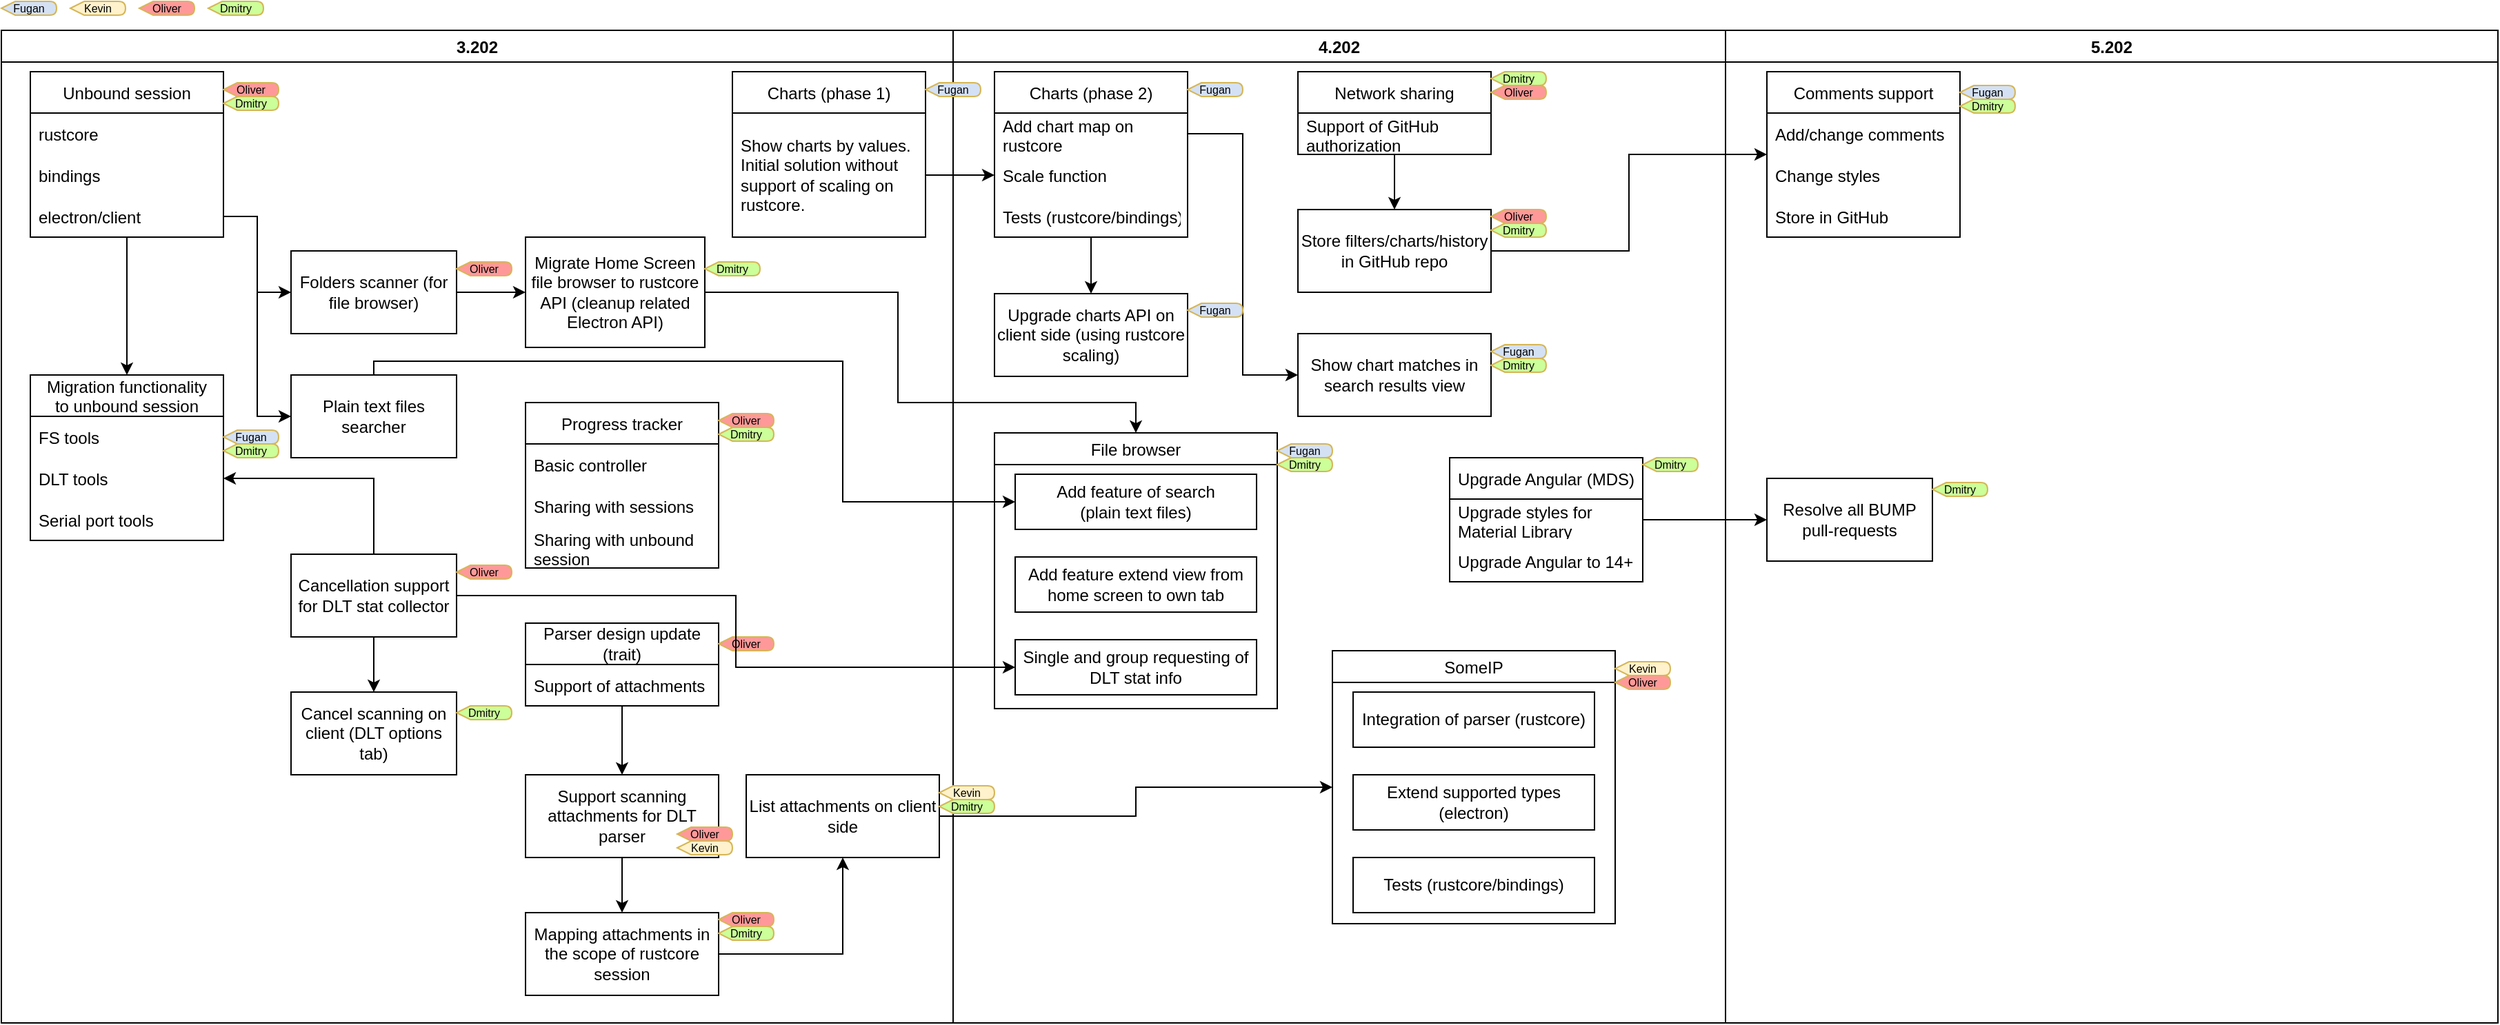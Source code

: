 <mxfile version="16.5.6" type="github">
  <diagram name="Page-1" id="74e2e168-ea6b-b213-b513-2b3c1d86103e">
    <mxGraphModel dx="1185" dy="638" grid="1" gridSize="10" guides="1" tooltips="1" connect="1" arrows="1" fold="1" page="1" pageScale="1" pageWidth="1100" pageHeight="850" background="none" math="0" shadow="0">
      <root>
        <mxCell id="0" />
        <mxCell id="1" parent="0" />
        <mxCell id="HTtbc1bWQAet3By7Gsei-16" value="3.202" style="swimlane;fontSize=12;" vertex="1" parent="1">
          <mxGeometry x="20" y="32" width="690" height="720" as="geometry" />
        </mxCell>
        <mxCell id="HTtbc1bWQAet3By7Gsei-2" value="Unbound session" style="swimlane;fontStyle=0;childLayout=stackLayout;horizontal=1;startSize=30;horizontalStack=0;resizeParent=1;resizeParentMax=0;resizeLast=0;collapsible=1;marginBottom=0;" vertex="1" parent="HTtbc1bWQAet3By7Gsei-16">
          <mxGeometry x="21" y="30" width="140" height="120" as="geometry">
            <mxRectangle x="40" y="40" width="130" height="30" as="alternateBounds" />
          </mxGeometry>
        </mxCell>
        <mxCell id="HTtbc1bWQAet3By7Gsei-3" value="rustcore" style="text;strokeColor=none;fillColor=none;align=left;verticalAlign=middle;spacingLeft=4;spacingRight=4;overflow=hidden;points=[[0,0.5],[1,0.5]];portConstraint=eastwest;rotatable=0;" vertex="1" parent="HTtbc1bWQAet3By7Gsei-2">
          <mxGeometry y="30" width="140" height="30" as="geometry" />
        </mxCell>
        <mxCell id="HTtbc1bWQAet3By7Gsei-4" value="bindings" style="text;strokeColor=none;fillColor=none;align=left;verticalAlign=middle;spacingLeft=4;spacingRight=4;overflow=hidden;points=[[0,0.5],[1,0.5]];portConstraint=eastwest;rotatable=0;" vertex="1" parent="HTtbc1bWQAet3By7Gsei-2">
          <mxGeometry y="60" width="140" height="30" as="geometry" />
        </mxCell>
        <mxCell id="HTtbc1bWQAet3By7Gsei-5" value="electron/client" style="text;strokeColor=none;fillColor=none;align=left;verticalAlign=middle;spacingLeft=4;spacingRight=4;overflow=hidden;points=[[0,0.5],[1,0.5]];portConstraint=eastwest;rotatable=0;" vertex="1" parent="HTtbc1bWQAet3By7Gsei-2">
          <mxGeometry y="90" width="140" height="30" as="geometry" />
        </mxCell>
        <mxCell id="HTtbc1bWQAet3By7Gsei-6" value="Migration functionality&#xa;to unbound session" style="swimlane;fontStyle=0;childLayout=stackLayout;horizontal=1;startSize=30;horizontalStack=0;resizeParent=1;resizeParentMax=0;resizeLast=0;collapsible=1;marginBottom=0;" vertex="1" parent="HTtbc1bWQAet3By7Gsei-16">
          <mxGeometry x="21" y="250" width="140" height="120" as="geometry" />
        </mxCell>
        <mxCell id="HTtbc1bWQAet3By7Gsei-7" value="FS tools" style="text;strokeColor=none;fillColor=none;align=left;verticalAlign=middle;spacingLeft=4;spacingRight=4;overflow=hidden;points=[[0,0.5],[1,0.5]];portConstraint=eastwest;rotatable=0;" vertex="1" parent="HTtbc1bWQAet3By7Gsei-6">
          <mxGeometry y="30" width="140" height="30" as="geometry" />
        </mxCell>
        <mxCell id="HTtbc1bWQAet3By7Gsei-8" value="DLT tools" style="text;strokeColor=none;fillColor=none;align=left;verticalAlign=middle;spacingLeft=4;spacingRight=4;overflow=hidden;points=[[0,0.5],[1,0.5]];portConstraint=eastwest;rotatable=0;" vertex="1" parent="HTtbc1bWQAet3By7Gsei-6">
          <mxGeometry y="60" width="140" height="30" as="geometry" />
        </mxCell>
        <mxCell id="HTtbc1bWQAet3By7Gsei-9" value="Serial port tools" style="text;strokeColor=none;fillColor=none;align=left;verticalAlign=middle;spacingLeft=4;spacingRight=4;overflow=hidden;points=[[0,0.5],[1,0.5]];portConstraint=eastwest;rotatable=0;" vertex="1" parent="HTtbc1bWQAet3By7Gsei-6">
          <mxGeometry y="90" width="140" height="30" as="geometry" />
        </mxCell>
        <mxCell id="HTtbc1bWQAet3By7Gsei-1" style="edgeStyle=orthogonalEdgeStyle;rounded=0;orthogonalLoop=1;jettySize=auto;html=1;entryX=0.5;entryY=0;entryDx=0;entryDy=0;" edge="1" parent="HTtbc1bWQAet3By7Gsei-16" source="HTtbc1bWQAet3By7Gsei-2" target="HTtbc1bWQAet3By7Gsei-6">
          <mxGeometry relative="1" as="geometry" />
        </mxCell>
        <mxCell id="HTtbc1bWQAet3By7Gsei-34" style="edgeStyle=orthogonalEdgeStyle;rounded=0;orthogonalLoop=1;jettySize=auto;html=1;entryX=0;entryY=0.5;entryDx=0;entryDy=0;fontSize=12;" edge="1" parent="HTtbc1bWQAet3By7Gsei-16" source="HTtbc1bWQAet3By7Gsei-12" target="HTtbc1bWQAet3By7Gsei-33">
          <mxGeometry relative="1" as="geometry" />
        </mxCell>
        <mxCell id="HTtbc1bWQAet3By7Gsei-12" value="Folders scanner (for file browser)" style="rounded=0;whiteSpace=wrap;html=1;" vertex="1" parent="HTtbc1bWQAet3By7Gsei-16">
          <mxGeometry x="210" y="160" width="120" height="60" as="geometry" />
        </mxCell>
        <mxCell id="HTtbc1bWQAet3By7Gsei-14" style="edgeStyle=orthogonalEdgeStyle;rounded=0;orthogonalLoop=1;jettySize=auto;html=1;entryX=0;entryY=0.5;entryDx=0;entryDy=0;" edge="1" parent="HTtbc1bWQAet3By7Gsei-16" source="HTtbc1bWQAet3By7Gsei-5" target="HTtbc1bWQAet3By7Gsei-12">
          <mxGeometry relative="1" as="geometry" />
        </mxCell>
        <mxCell id="HTtbc1bWQAet3By7Gsei-13" value="Plain text files searcher" style="rounded=0;whiteSpace=wrap;html=1;" vertex="1" parent="HTtbc1bWQAet3By7Gsei-16">
          <mxGeometry x="210" y="250" width="120" height="60" as="geometry" />
        </mxCell>
        <mxCell id="HTtbc1bWQAet3By7Gsei-15" style="edgeStyle=orthogonalEdgeStyle;rounded=0;orthogonalLoop=1;jettySize=auto;html=1;entryX=0;entryY=0.5;entryDx=0;entryDy=0;" edge="1" parent="HTtbc1bWQAet3By7Gsei-16" source="HTtbc1bWQAet3By7Gsei-5" target="HTtbc1bWQAet3By7Gsei-13">
          <mxGeometry relative="1" as="geometry" />
        </mxCell>
        <mxCell id="HTtbc1bWQAet3By7Gsei-36" style="edgeStyle=orthogonalEdgeStyle;rounded=0;orthogonalLoop=1;jettySize=auto;html=1;entryX=0.5;entryY=0;entryDx=0;entryDy=0;fontSize=12;" edge="1" parent="HTtbc1bWQAet3By7Gsei-16" source="HTtbc1bWQAet3By7Gsei-11" target="HTtbc1bWQAet3By7Gsei-35">
          <mxGeometry relative="1" as="geometry" />
        </mxCell>
        <mxCell id="HTtbc1bWQAet3By7Gsei-11" value="Cancellation support for DLT stat collector" style="rounded=0;whiteSpace=wrap;html=1;" vertex="1" parent="HTtbc1bWQAet3By7Gsei-16">
          <mxGeometry x="210" y="380" width="120" height="60" as="geometry" />
        </mxCell>
        <mxCell id="HTtbc1bWQAet3By7Gsei-10" style="edgeStyle=orthogonalEdgeStyle;rounded=0;orthogonalLoop=1;jettySize=auto;html=1;" edge="1" parent="HTtbc1bWQAet3By7Gsei-16" source="HTtbc1bWQAet3By7Gsei-11" target="HTtbc1bWQAet3By7Gsei-8">
          <mxGeometry relative="1" as="geometry" />
        </mxCell>
        <mxCell id="HTtbc1bWQAet3By7Gsei-33" value="Migrate Home Screen file browser to rustcore API (cleanup related Electron API)" style="rounded=0;whiteSpace=wrap;html=1;" vertex="1" parent="HTtbc1bWQAet3By7Gsei-16">
          <mxGeometry x="380" y="150" width="130" height="80" as="geometry" />
        </mxCell>
        <mxCell id="HTtbc1bWQAet3By7Gsei-35" value="Cancel scanning on client (DLT options tab)" style="rounded=0;whiteSpace=wrap;html=1;" vertex="1" parent="HTtbc1bWQAet3By7Gsei-16">
          <mxGeometry x="210" y="480" width="120" height="60" as="geometry" />
        </mxCell>
        <mxCell id="HTtbc1bWQAet3By7Gsei-37" value="Charts (phase 1)" style="swimlane;fontStyle=0;childLayout=stackLayout;horizontal=1;startSize=30;horizontalStack=0;resizeParent=1;resizeParentMax=0;resizeLast=0;collapsible=1;marginBottom=0;fontSize=12;" vertex="1" parent="HTtbc1bWQAet3By7Gsei-16">
          <mxGeometry x="530" y="30" width="140" height="120" as="geometry" />
        </mxCell>
        <mxCell id="HTtbc1bWQAet3By7Gsei-38" value="Show charts by values. Initial solution without support of scaling on rustcore.  " style="text;strokeColor=none;fillColor=none;align=left;verticalAlign=middle;spacingLeft=4;spacingRight=4;overflow=hidden;points=[[0,0.5],[1,0.5]];portConstraint=eastwest;rotatable=0;fontSize=12;whiteSpace=wrap;" vertex="1" parent="HTtbc1bWQAet3By7Gsei-37">
          <mxGeometry y="30" width="140" height="90" as="geometry" />
        </mxCell>
        <mxCell id="HTtbc1bWQAet3By7Gsei-51" value="Progress tracker" style="swimlane;fontStyle=0;childLayout=stackLayout;horizontal=1;startSize=30;horizontalStack=0;resizeParent=1;resizeParentMax=0;resizeLast=0;collapsible=1;marginBottom=0;" vertex="1" parent="HTtbc1bWQAet3By7Gsei-16">
          <mxGeometry x="380" y="270" width="140" height="120" as="geometry">
            <mxRectangle x="40" y="40" width="130" height="30" as="alternateBounds" />
          </mxGeometry>
        </mxCell>
        <mxCell id="HTtbc1bWQAet3By7Gsei-52" value="Basic controller" style="text;strokeColor=none;fillColor=none;align=left;verticalAlign=middle;spacingLeft=4;spacingRight=4;overflow=hidden;points=[[0,0.5],[1,0.5]];portConstraint=eastwest;rotatable=0;" vertex="1" parent="HTtbc1bWQAet3By7Gsei-51">
          <mxGeometry y="30" width="140" height="30" as="geometry" />
        </mxCell>
        <mxCell id="HTtbc1bWQAet3By7Gsei-53" value="Sharing with sessions" style="text;strokeColor=none;fillColor=none;align=left;verticalAlign=middle;spacingLeft=4;spacingRight=4;overflow=hidden;points=[[0,0.5],[1,0.5]];portConstraint=eastwest;rotatable=0;" vertex="1" parent="HTtbc1bWQAet3By7Gsei-51">
          <mxGeometry y="60" width="140" height="30" as="geometry" />
        </mxCell>
        <mxCell id="HTtbc1bWQAet3By7Gsei-54" value="Sharing with unbound session" style="text;strokeColor=none;fillColor=none;align=left;verticalAlign=middle;spacingLeft=4;spacingRight=4;overflow=hidden;points=[[0,0.5],[1,0.5]];portConstraint=eastwest;rotatable=0;whiteSpace=wrap;" vertex="1" parent="HTtbc1bWQAet3By7Gsei-51">
          <mxGeometry y="90" width="140" height="30" as="geometry" />
        </mxCell>
        <mxCell id="HTtbc1bWQAet3By7Gsei-60" style="edgeStyle=orthogonalEdgeStyle;rounded=0;orthogonalLoop=1;jettySize=auto;html=1;entryX=0.5;entryY=0;entryDx=0;entryDy=0;fontSize=12;" edge="1" parent="HTtbc1bWQAet3By7Gsei-16" source="HTtbc1bWQAet3By7Gsei-55" target="HTtbc1bWQAet3By7Gsei-59">
          <mxGeometry relative="1" as="geometry" />
        </mxCell>
        <mxCell id="HTtbc1bWQAet3By7Gsei-55" value="Parser design update (trait)" style="swimlane;fontStyle=0;childLayout=stackLayout;horizontal=1;startSize=30;horizontalStack=0;resizeParent=1;resizeParentMax=0;resizeLast=0;collapsible=1;marginBottom=0;whiteSpace=wrap;" vertex="1" parent="HTtbc1bWQAet3By7Gsei-16">
          <mxGeometry x="380" y="430" width="140" height="60" as="geometry">
            <mxRectangle x="40" y="40" width="130" height="30" as="alternateBounds" />
          </mxGeometry>
        </mxCell>
        <mxCell id="HTtbc1bWQAet3By7Gsei-56" value="Support of attachments" style="text;strokeColor=none;fillColor=none;align=left;verticalAlign=middle;spacingLeft=4;spacingRight=4;overflow=hidden;points=[[0,0.5],[1,0.5]];portConstraint=eastwest;rotatable=0;" vertex="1" parent="HTtbc1bWQAet3By7Gsei-55">
          <mxGeometry y="30" width="140" height="30" as="geometry" />
        </mxCell>
        <mxCell id="HTtbc1bWQAet3By7Gsei-62" style="edgeStyle=orthogonalEdgeStyle;rounded=0;orthogonalLoop=1;jettySize=auto;html=1;entryX=0.5;entryY=0;entryDx=0;entryDy=0;fontSize=12;" edge="1" parent="HTtbc1bWQAet3By7Gsei-16" source="HTtbc1bWQAet3By7Gsei-59" target="HTtbc1bWQAet3By7Gsei-61">
          <mxGeometry relative="1" as="geometry" />
        </mxCell>
        <mxCell id="HTtbc1bWQAet3By7Gsei-59" value="Support scanning attachments for DLT parser" style="rounded=0;whiteSpace=wrap;html=1;fontSize=12;" vertex="1" parent="HTtbc1bWQAet3By7Gsei-16">
          <mxGeometry x="380" y="540" width="140" height="60" as="geometry" />
        </mxCell>
        <mxCell id="HTtbc1bWQAet3By7Gsei-64" style="edgeStyle=orthogonalEdgeStyle;rounded=0;orthogonalLoop=1;jettySize=auto;html=1;entryX=0.5;entryY=1;entryDx=0;entryDy=0;fontSize=12;" edge="1" parent="HTtbc1bWQAet3By7Gsei-16" source="HTtbc1bWQAet3By7Gsei-61" target="HTtbc1bWQAet3By7Gsei-63">
          <mxGeometry relative="1" as="geometry" />
        </mxCell>
        <mxCell id="HTtbc1bWQAet3By7Gsei-61" value="Mapping attachments in the scope of rustcore session" style="rounded=0;whiteSpace=wrap;html=1;fontSize=12;" vertex="1" parent="HTtbc1bWQAet3By7Gsei-16">
          <mxGeometry x="380" y="640" width="140" height="60" as="geometry" />
        </mxCell>
        <mxCell id="HTtbc1bWQAet3By7Gsei-63" value="List attachments on client side" style="rounded=0;whiteSpace=wrap;html=1;fontSize=12;" vertex="1" parent="HTtbc1bWQAet3By7Gsei-16">
          <mxGeometry x="540" y="540" width="140" height="60" as="geometry" />
        </mxCell>
        <mxCell id="HTtbc1bWQAet3By7Gsei-131" value="Oliver" style="shape=display;whiteSpace=wrap;html=1;rounded=0;shadow=0;glass=0;sketch=0;fontSize=8;fillColor=#FF9999;strokeColor=#d6b656;" vertex="1" parent="HTtbc1bWQAet3By7Gsei-16">
          <mxGeometry x="161" y="38" width="40" height="10" as="geometry" />
        </mxCell>
        <mxCell id="HTtbc1bWQAet3By7Gsei-132" value="Dmitry" style="shape=display;whiteSpace=wrap;html=1;rounded=0;shadow=0;glass=0;sketch=0;fontSize=8;fillColor=#CCFF99;strokeColor=#d6b656;" vertex="1" parent="HTtbc1bWQAet3By7Gsei-16">
          <mxGeometry x="161" y="48" width="40" height="10" as="geometry" />
        </mxCell>
        <mxCell id="HTtbc1bWQAet3By7Gsei-133" value="Oliver" style="shape=display;whiteSpace=wrap;html=1;rounded=0;shadow=0;glass=0;sketch=0;fontSize=8;fillColor=#FF9999;strokeColor=#d6b656;" vertex="1" parent="HTtbc1bWQAet3By7Gsei-16">
          <mxGeometry x="330" y="168" width="40" height="10" as="geometry" />
        </mxCell>
        <mxCell id="HTtbc1bWQAet3By7Gsei-134" value="Oliver" style="shape=display;whiteSpace=wrap;html=1;rounded=0;shadow=0;glass=0;sketch=0;fontSize=8;fillColor=#FF9999;strokeColor=#d6b656;" vertex="1" parent="HTtbc1bWQAet3By7Gsei-16">
          <mxGeometry x="330" y="388" width="40" height="10" as="geometry" />
        </mxCell>
        <mxCell id="HTtbc1bWQAet3By7Gsei-135" value="Oliver" style="shape=display;whiteSpace=wrap;html=1;rounded=0;shadow=0;glass=0;sketch=0;fontSize=8;fillColor=#FF9999;strokeColor=#d6b656;" vertex="1" parent="HTtbc1bWQAet3By7Gsei-16">
          <mxGeometry x="520" y="278" width="40" height="10" as="geometry" />
        </mxCell>
        <mxCell id="HTtbc1bWQAet3By7Gsei-136" value="Dmitry" style="shape=display;whiteSpace=wrap;html=1;rounded=0;shadow=0;glass=0;sketch=0;fontSize=8;fillColor=#CCFF99;strokeColor=#d6b656;" vertex="1" parent="HTtbc1bWQAet3By7Gsei-16">
          <mxGeometry x="520" y="288" width="40" height="10" as="geometry" />
        </mxCell>
        <mxCell id="HTtbc1bWQAet3By7Gsei-137" value="Dmitry" style="shape=display;whiteSpace=wrap;html=1;rounded=0;shadow=0;glass=0;sketch=0;fontSize=8;fillColor=#CCFF99;strokeColor=#d6b656;" vertex="1" parent="HTtbc1bWQAet3By7Gsei-16">
          <mxGeometry x="510" y="168" width="40" height="10" as="geometry" />
        </mxCell>
        <mxCell id="HTtbc1bWQAet3By7Gsei-138" value="Dmitry" style="shape=display;whiteSpace=wrap;html=1;rounded=0;shadow=0;glass=0;sketch=0;fontSize=8;fillColor=#CCFF99;strokeColor=#d6b656;" vertex="1" parent="HTtbc1bWQAet3By7Gsei-16">
          <mxGeometry x="161" y="300" width="40" height="10" as="geometry" />
        </mxCell>
        <mxCell id="HTtbc1bWQAet3By7Gsei-139" value="Fugan" style="shape=display;whiteSpace=wrap;html=1;rounded=0;shadow=0;glass=0;sketch=0;fontSize=8;fillColor=#D4E1F5;strokeColor=#d6b656;" vertex="1" parent="HTtbc1bWQAet3By7Gsei-16">
          <mxGeometry x="161" y="290" width="40" height="10" as="geometry" />
        </mxCell>
        <mxCell id="HTtbc1bWQAet3By7Gsei-143" value="Oliver" style="shape=display;whiteSpace=wrap;html=1;rounded=0;shadow=0;glass=0;sketch=0;fontSize=8;fillColor=#FF9999;strokeColor=#d6b656;" vertex="1" parent="HTtbc1bWQAet3By7Gsei-16">
          <mxGeometry x="520" y="440" width="40" height="10" as="geometry" />
        </mxCell>
        <mxCell id="HTtbc1bWQAet3By7Gsei-144" value="Oliver" style="shape=display;whiteSpace=wrap;html=1;rounded=0;shadow=0;glass=0;sketch=0;fontSize=8;fillColor=#FF9999;strokeColor=#d6b656;" vertex="1" parent="HTtbc1bWQAet3By7Gsei-16">
          <mxGeometry x="490" y="578" width="40" height="10" as="geometry" />
        </mxCell>
        <mxCell id="HTtbc1bWQAet3By7Gsei-145" value="Dmitry" style="shape=display;whiteSpace=wrap;html=1;rounded=0;shadow=0;glass=0;sketch=0;fontSize=8;fillColor=#CCFF99;strokeColor=#d6b656;" vertex="1" parent="HTtbc1bWQAet3By7Gsei-16">
          <mxGeometry x="330" y="490" width="40" height="10" as="geometry" />
        </mxCell>
        <mxCell id="HTtbc1bWQAet3By7Gsei-146" value="Kevin" style="shape=display;whiteSpace=wrap;html=1;rounded=0;shadow=0;glass=0;sketch=0;fontSize=8;fillColor=#fff2cc;strokeColor=#d6b656;" vertex="1" parent="HTtbc1bWQAet3By7Gsei-16">
          <mxGeometry x="490" y="588" width="40" height="10" as="geometry" />
        </mxCell>
        <mxCell id="HTtbc1bWQAet3By7Gsei-149" value="Oliver" style="shape=display;whiteSpace=wrap;html=1;rounded=0;shadow=0;glass=0;sketch=0;fontSize=8;fillColor=#FF9999;strokeColor=#d6b656;" vertex="1" parent="HTtbc1bWQAet3By7Gsei-16">
          <mxGeometry x="520" y="640" width="40" height="10" as="geometry" />
        </mxCell>
        <mxCell id="HTtbc1bWQAet3By7Gsei-150" value="Dmitry" style="shape=display;whiteSpace=wrap;html=1;rounded=0;shadow=0;glass=0;sketch=0;fontSize=8;fillColor=#CCFF99;strokeColor=#d6b656;" vertex="1" parent="HTtbc1bWQAet3By7Gsei-16">
          <mxGeometry x="520" y="650" width="40" height="10" as="geometry" />
        </mxCell>
        <mxCell id="HTtbc1bWQAet3By7Gsei-17" value="4.202" style="swimlane;fontSize=12;glass=0;shadow=0;rounded=0;sketch=0;" vertex="1" parent="1">
          <mxGeometry x="710" y="32" width="560" height="720" as="geometry" />
        </mxCell>
        <mxCell id="HTtbc1bWQAet3By7Gsei-50" style="edgeStyle=orthogonalEdgeStyle;rounded=0;orthogonalLoop=1;jettySize=auto;html=1;entryX=0.5;entryY=0;entryDx=0;entryDy=0;fontSize=12;" edge="1" parent="HTtbc1bWQAet3By7Gsei-17" source="HTtbc1bWQAet3By7Gsei-44" target="HTtbc1bWQAet3By7Gsei-48">
          <mxGeometry relative="1" as="geometry" />
        </mxCell>
        <mxCell id="HTtbc1bWQAet3By7Gsei-44" value="Charts (phase 2)" style="swimlane;fontStyle=0;childLayout=stackLayout;horizontal=1;startSize=30;horizontalStack=0;resizeParent=1;resizeParentMax=0;resizeLast=0;collapsible=1;marginBottom=0;fontSize=12;" vertex="1" parent="HTtbc1bWQAet3By7Gsei-17">
          <mxGeometry x="30" y="30" width="140" height="120" as="geometry" />
        </mxCell>
        <mxCell id="HTtbc1bWQAet3By7Gsei-45" value="Add chart map on rustcore" style="text;strokeColor=none;fillColor=none;align=left;verticalAlign=middle;spacingLeft=4;spacingRight=4;overflow=hidden;points=[[0,0.5],[1,0.5]];portConstraint=eastwest;rotatable=0;fontSize=12;whiteSpace=wrap;" vertex="1" parent="HTtbc1bWQAet3By7Gsei-44">
          <mxGeometry y="30" width="140" height="30" as="geometry" />
        </mxCell>
        <mxCell id="HTtbc1bWQAet3By7Gsei-46" value="Scale function" style="text;strokeColor=none;fillColor=none;align=left;verticalAlign=middle;spacingLeft=4;spacingRight=4;overflow=hidden;points=[[0,0.5],[1,0.5]];portConstraint=eastwest;rotatable=0;fontSize=12;" vertex="1" parent="HTtbc1bWQAet3By7Gsei-44">
          <mxGeometry y="60" width="140" height="30" as="geometry" />
        </mxCell>
        <mxCell id="HTtbc1bWQAet3By7Gsei-47" value="Tests (rustcore/bindings)" style="text;strokeColor=none;fillColor=none;align=left;verticalAlign=middle;spacingLeft=4;spacingRight=4;overflow=hidden;points=[[0,0.5],[1,0.5]];portConstraint=eastwest;rotatable=0;fontSize=12;" vertex="1" parent="HTtbc1bWQAet3By7Gsei-44">
          <mxGeometry y="90" width="140" height="30" as="geometry" />
        </mxCell>
        <mxCell id="HTtbc1bWQAet3By7Gsei-48" value="Upgrade charts API on client side (using rustcore scaling)" style="rounded=0;whiteSpace=wrap;html=1;" vertex="1" parent="HTtbc1bWQAet3By7Gsei-17">
          <mxGeometry x="30" y="191" width="140" height="60" as="geometry" />
        </mxCell>
        <mxCell id="HTtbc1bWQAet3By7Gsei-70" value="File browser" style="swimlane;fontSize=12;fontStyle=0" vertex="1" parent="HTtbc1bWQAet3By7Gsei-17">
          <mxGeometry x="30" y="292" width="205" height="200" as="geometry">
            <mxRectangle x="75" y="440" width="130" height="23" as="alternateBounds" />
          </mxGeometry>
        </mxCell>
        <mxCell id="HTtbc1bWQAet3By7Gsei-71" value="&lt;span style=&quot;&quot;&gt;Add feature of search&lt;br&gt;(plain text files)&lt;/span&gt;" style="rounded=0;whiteSpace=wrap;html=1;fontSize=12;align=center;" vertex="1" parent="HTtbc1bWQAet3By7Gsei-70">
          <mxGeometry x="15" y="30" width="175" height="40" as="geometry" />
        </mxCell>
        <mxCell id="HTtbc1bWQAet3By7Gsei-72" value="&lt;span style=&quot;text-align: left&quot;&gt;Add feature extend view from home screen to own tab&lt;/span&gt;" style="rounded=0;whiteSpace=wrap;html=1;fontSize=12;" vertex="1" parent="HTtbc1bWQAet3By7Gsei-70">
          <mxGeometry x="15" y="90" width="175" height="40" as="geometry" />
        </mxCell>
        <mxCell id="HTtbc1bWQAet3By7Gsei-73" value="&lt;div style=&quot;&quot;&gt;&lt;span&gt;Single and group requesting of DLT stat info&lt;/span&gt;&lt;/div&gt;" style="rounded=0;whiteSpace=wrap;html=1;fontSize=12;align=center;" vertex="1" parent="HTtbc1bWQAet3By7Gsei-70">
          <mxGeometry x="15" y="150" width="175" height="40" as="geometry" />
        </mxCell>
        <mxCell id="HTtbc1bWQAet3By7Gsei-84" style="edgeStyle=orthogonalEdgeStyle;rounded=0;orthogonalLoop=1;jettySize=auto;html=1;entryX=0.5;entryY=0;entryDx=0;entryDy=0;fontSize=12;" edge="1" parent="HTtbc1bWQAet3By7Gsei-17" source="HTtbc1bWQAet3By7Gsei-79" target="HTtbc1bWQAet3By7Gsei-83">
          <mxGeometry relative="1" as="geometry" />
        </mxCell>
        <mxCell id="HTtbc1bWQAet3By7Gsei-79" value="Network sharing" style="swimlane;fontStyle=0;childLayout=stackLayout;horizontal=1;startSize=30;horizontalStack=0;resizeParent=1;resizeParentMax=0;resizeLast=0;collapsible=1;marginBottom=0;rounded=0;shadow=0;glass=0;sketch=0;fontSize=12;" vertex="1" parent="HTtbc1bWQAet3By7Gsei-17">
          <mxGeometry x="250" y="30" width="140" height="60" as="geometry" />
        </mxCell>
        <mxCell id="HTtbc1bWQAet3By7Gsei-80" value="Support of GitHub authorization " style="text;strokeColor=none;fillColor=none;align=left;verticalAlign=middle;spacingLeft=4;spacingRight=4;overflow=hidden;points=[[0,0.5],[1,0.5]];portConstraint=eastwest;rotatable=0;rounded=0;shadow=0;glass=0;sketch=0;fontSize=12;whiteSpace=wrap;" vertex="1" parent="HTtbc1bWQAet3By7Gsei-79">
          <mxGeometry y="30" width="140" height="30" as="geometry" />
        </mxCell>
        <mxCell id="HTtbc1bWQAet3By7Gsei-83" value="Store filters/charts/history in GitHub repo" style="rounded=0;whiteSpace=wrap;html=1;shadow=0;glass=0;sketch=0;fontSize=12;" vertex="1" parent="HTtbc1bWQAet3By7Gsei-17">
          <mxGeometry x="250" y="130" width="140" height="60" as="geometry" />
        </mxCell>
        <mxCell id="HTtbc1bWQAet3By7Gsei-109" value="Show chart matches in search results view" style="rounded=0;whiteSpace=wrap;html=1;" vertex="1" parent="HTtbc1bWQAet3By7Gsei-17">
          <mxGeometry x="250" y="220" width="140" height="60" as="geometry" />
        </mxCell>
        <mxCell id="HTtbc1bWQAet3By7Gsei-110" style="edgeStyle=orthogonalEdgeStyle;rounded=0;orthogonalLoop=1;jettySize=auto;html=1;entryX=0;entryY=0.5;entryDx=0;entryDy=0;fontSize=12;" edge="1" parent="HTtbc1bWQAet3By7Gsei-17" source="HTtbc1bWQAet3By7Gsei-45" target="HTtbc1bWQAet3By7Gsei-109">
          <mxGeometry relative="1" as="geometry" />
        </mxCell>
        <mxCell id="HTtbc1bWQAet3By7Gsei-111" value="Upgrade Angular (MDS)" style="swimlane;fontStyle=0;childLayout=stackLayout;horizontal=1;startSize=30;horizontalStack=0;resizeParent=1;resizeParentMax=0;resizeLast=0;collapsible=1;marginBottom=0;rounded=0;shadow=0;glass=0;sketch=0;fontSize=12;" vertex="1" parent="HTtbc1bWQAet3By7Gsei-17">
          <mxGeometry x="360" y="310" width="140" height="90" as="geometry" />
        </mxCell>
        <mxCell id="HTtbc1bWQAet3By7Gsei-112" value="Upgrade styles for Material Library" style="text;strokeColor=none;fillColor=none;align=left;verticalAlign=middle;spacingLeft=4;spacingRight=4;overflow=hidden;points=[[0,0.5],[1,0.5]];portConstraint=eastwest;rotatable=0;rounded=0;shadow=0;glass=0;sketch=0;fontSize=12;whiteSpace=wrap;" vertex="1" parent="HTtbc1bWQAet3By7Gsei-111">
          <mxGeometry y="30" width="140" height="30" as="geometry" />
        </mxCell>
        <mxCell id="HTtbc1bWQAet3By7Gsei-113" value="Upgrade Angular to 14+" style="text;strokeColor=none;fillColor=none;align=left;verticalAlign=middle;spacingLeft=4;spacingRight=4;overflow=hidden;points=[[0,0.5],[1,0.5]];portConstraint=eastwest;rotatable=0;rounded=0;shadow=0;glass=0;sketch=0;fontSize=12;" vertex="1" parent="HTtbc1bWQAet3By7Gsei-111">
          <mxGeometry y="60" width="140" height="30" as="geometry" />
        </mxCell>
        <mxCell id="HTtbc1bWQAet3By7Gsei-140" value="Fugan" style="shape=display;whiteSpace=wrap;html=1;rounded=0;shadow=0;glass=0;sketch=0;fontSize=8;fillColor=#D4E1F5;strokeColor=#d6b656;" vertex="1" parent="HTtbc1bWQAet3By7Gsei-17">
          <mxGeometry x="-20" y="38" width="40" height="10" as="geometry" />
        </mxCell>
        <mxCell id="HTtbc1bWQAet3By7Gsei-141" value="Fugan" style="shape=display;whiteSpace=wrap;html=1;rounded=0;shadow=0;glass=0;sketch=0;fontSize=8;fillColor=#D4E1F5;strokeColor=#d6b656;" vertex="1" parent="HTtbc1bWQAet3By7Gsei-17">
          <mxGeometry x="170" y="38" width="40" height="10" as="geometry" />
        </mxCell>
        <mxCell id="HTtbc1bWQAet3By7Gsei-142" value="Fugan" style="shape=display;whiteSpace=wrap;html=1;rounded=0;shadow=0;glass=0;sketch=0;fontSize=8;fillColor=#D4E1F5;strokeColor=#d6b656;" vertex="1" parent="HTtbc1bWQAet3By7Gsei-17">
          <mxGeometry x="170" y="198" width="40" height="10" as="geometry" />
        </mxCell>
        <mxCell id="HTtbc1bWQAet3By7Gsei-147" value="Kevin" style="shape=display;whiteSpace=wrap;html=1;rounded=0;shadow=0;glass=0;sketch=0;fontSize=8;fillColor=#fff2cc;strokeColor=#d6b656;" vertex="1" parent="HTtbc1bWQAet3By7Gsei-17">
          <mxGeometry x="-10" y="548" width="40" height="10" as="geometry" />
        </mxCell>
        <mxCell id="HTtbc1bWQAet3By7Gsei-148" value="Dmitry" style="shape=display;whiteSpace=wrap;html=1;rounded=0;shadow=0;glass=0;sketch=0;fontSize=8;fillColor=#CCFF99;strokeColor=#d6b656;" vertex="1" parent="HTtbc1bWQAet3By7Gsei-17">
          <mxGeometry x="-10" y="558" width="40" height="10" as="geometry" />
        </mxCell>
        <mxCell id="HTtbc1bWQAet3By7Gsei-151" value="Dmitry" style="shape=display;whiteSpace=wrap;html=1;rounded=0;shadow=0;glass=0;sketch=0;fontSize=8;fillColor=#CCFF99;strokeColor=#d6b656;" vertex="1" parent="HTtbc1bWQAet3By7Gsei-17">
          <mxGeometry x="500" y="310" width="40" height="10" as="geometry" />
        </mxCell>
        <mxCell id="HTtbc1bWQAet3By7Gsei-152" value="Fugan" style="shape=display;whiteSpace=wrap;html=1;rounded=0;shadow=0;glass=0;sketch=0;fontSize=8;fillColor=#D4E1F5;strokeColor=#d6b656;" vertex="1" parent="HTtbc1bWQAet3By7Gsei-17">
          <mxGeometry x="390" y="228" width="40" height="10" as="geometry" />
        </mxCell>
        <mxCell id="HTtbc1bWQAet3By7Gsei-153" value="Dmitry" style="shape=display;whiteSpace=wrap;html=1;rounded=0;shadow=0;glass=0;sketch=0;fontSize=8;fillColor=#CCFF99;strokeColor=#d6b656;" vertex="1" parent="HTtbc1bWQAet3By7Gsei-17">
          <mxGeometry x="390" y="238" width="40" height="10" as="geometry" />
        </mxCell>
        <mxCell id="HTtbc1bWQAet3By7Gsei-154" value="Dmitry" style="shape=display;whiteSpace=wrap;html=1;rounded=0;shadow=0;glass=0;sketch=0;fontSize=8;fillColor=#CCFF99;strokeColor=#d6b656;" vertex="1" parent="HTtbc1bWQAet3By7Gsei-17">
          <mxGeometry x="390" y="30" width="40" height="10" as="geometry" />
        </mxCell>
        <mxCell id="HTtbc1bWQAet3By7Gsei-155" value="Oliver" style="shape=display;whiteSpace=wrap;html=1;rounded=0;shadow=0;glass=0;sketch=0;fontSize=8;fillColor=#FF9999;strokeColor=#d6b656;" vertex="1" parent="HTtbc1bWQAet3By7Gsei-17">
          <mxGeometry x="390" y="40" width="40" height="10" as="geometry" />
        </mxCell>
        <mxCell id="HTtbc1bWQAet3By7Gsei-156" value="Dmitry" style="shape=display;whiteSpace=wrap;html=1;rounded=0;shadow=0;glass=0;sketch=0;fontSize=8;fillColor=#CCFF99;strokeColor=#d6b656;" vertex="1" parent="HTtbc1bWQAet3By7Gsei-17">
          <mxGeometry x="390" y="140" width="40" height="10" as="geometry" />
        </mxCell>
        <mxCell id="HTtbc1bWQAet3By7Gsei-157" value="Oliver" style="shape=display;whiteSpace=wrap;html=1;rounded=0;shadow=0;glass=0;sketch=0;fontSize=8;fillColor=#FF9999;strokeColor=#d6b656;" vertex="1" parent="HTtbc1bWQAet3By7Gsei-17">
          <mxGeometry x="390" y="130" width="40" height="10" as="geometry" />
        </mxCell>
        <mxCell id="HTtbc1bWQAet3By7Gsei-162" value="Fugan" style="shape=display;whiteSpace=wrap;html=1;rounded=0;shadow=0;glass=0;sketch=0;fontSize=8;fillColor=#D4E1F5;strokeColor=#d6b656;" vertex="1" parent="HTtbc1bWQAet3By7Gsei-17">
          <mxGeometry x="235" y="300" width="40" height="10" as="geometry" />
        </mxCell>
        <mxCell id="HTtbc1bWQAet3By7Gsei-163" value="Dmitry" style="shape=display;whiteSpace=wrap;html=1;rounded=0;shadow=0;glass=0;sketch=0;fontSize=8;fillColor=#CCFF99;strokeColor=#d6b656;" vertex="1" parent="HTtbc1bWQAet3By7Gsei-17">
          <mxGeometry x="235" y="310" width="40" height="10" as="geometry" />
        </mxCell>
        <mxCell id="HTtbc1bWQAet3By7Gsei-168" value="SomeIP" style="swimlane;fontSize=12;fontStyle=0" vertex="1" parent="HTtbc1bWQAet3By7Gsei-17">
          <mxGeometry x="275" y="450" width="205" height="198" as="geometry">
            <mxRectangle x="75" y="440" width="130" height="23" as="alternateBounds" />
          </mxGeometry>
        </mxCell>
        <mxCell id="HTtbc1bWQAet3By7Gsei-169" value="Integration of parser (rustcore)" style="rounded=0;whiteSpace=wrap;html=1;fontSize=12;align=center;" vertex="1" parent="HTtbc1bWQAet3By7Gsei-168">
          <mxGeometry x="15" y="30" width="175" height="40" as="geometry" />
        </mxCell>
        <mxCell id="HTtbc1bWQAet3By7Gsei-170" value="&lt;span style=&quot;text-align: left&quot;&gt;Extend supported types (electron)&lt;/span&gt;" style="rounded=0;whiteSpace=wrap;html=1;fontSize=12;" vertex="1" parent="HTtbc1bWQAet3By7Gsei-168">
          <mxGeometry x="15" y="90" width="175" height="40" as="geometry" />
        </mxCell>
        <mxCell id="HTtbc1bWQAet3By7Gsei-171" value="&lt;div&gt;&lt;span&gt;Tests (rustcore/bindings)&lt;/span&gt;&lt;/div&gt;" style="rounded=0;whiteSpace=wrap;html=1;fontSize=12;align=center;" vertex="1" parent="HTtbc1bWQAet3By7Gsei-168">
          <mxGeometry x="15" y="150" width="175" height="40" as="geometry" />
        </mxCell>
        <mxCell id="HTtbc1bWQAet3By7Gsei-172" value="Kevin" style="shape=display;whiteSpace=wrap;html=1;rounded=0;shadow=0;glass=0;sketch=0;fontSize=8;fillColor=#fff2cc;strokeColor=#d6b656;" vertex="1" parent="HTtbc1bWQAet3By7Gsei-17">
          <mxGeometry x="480" y="458" width="40" height="10" as="geometry" />
        </mxCell>
        <mxCell id="HTtbc1bWQAet3By7Gsei-173" value="Oliver" style="shape=display;whiteSpace=wrap;html=1;rounded=0;shadow=0;glass=0;sketch=0;fontSize=8;fillColor=#FF9999;strokeColor=#d6b656;" vertex="1" parent="HTtbc1bWQAet3By7Gsei-17">
          <mxGeometry x="480" y="468" width="40" height="10" as="geometry" />
        </mxCell>
        <mxCell id="HTtbc1bWQAet3By7Gsei-49" style="edgeStyle=orthogonalEdgeStyle;rounded=0;orthogonalLoop=1;jettySize=auto;html=1;entryX=0;entryY=0.5;entryDx=0;entryDy=0;fontSize=12;" edge="1" parent="1" source="HTtbc1bWQAet3By7Gsei-38" target="HTtbc1bWQAet3By7Gsei-46">
          <mxGeometry relative="1" as="geometry" />
        </mxCell>
        <mxCell id="HTtbc1bWQAet3By7Gsei-74" style="edgeStyle=orthogonalEdgeStyle;rounded=0;orthogonalLoop=1;jettySize=auto;html=1;entryX=0;entryY=0.5;entryDx=0;entryDy=0;fontSize=12;" edge="1" parent="1" source="HTtbc1bWQAet3By7Gsei-13" target="HTtbc1bWQAet3By7Gsei-71">
          <mxGeometry relative="1" as="geometry">
            <Array as="points">
              <mxPoint x="290" y="272" />
              <mxPoint x="630" y="272" />
              <mxPoint x="630" y="374" />
            </Array>
          </mxGeometry>
        </mxCell>
        <mxCell id="HTtbc1bWQAet3By7Gsei-75" style="edgeStyle=orthogonalEdgeStyle;rounded=0;orthogonalLoop=1;jettySize=auto;html=1;entryX=0;entryY=0.5;entryDx=0;entryDy=0;fontSize=12;" edge="1" parent="1" source="HTtbc1bWQAet3By7Gsei-11" target="HTtbc1bWQAet3By7Gsei-73">
          <mxGeometry relative="1" as="geometry" />
        </mxCell>
        <mxCell id="HTtbc1bWQAet3By7Gsei-76" style="edgeStyle=orthogonalEdgeStyle;rounded=0;orthogonalLoop=1;jettySize=auto;html=1;entryX=0.5;entryY=0;entryDx=0;entryDy=0;fontSize=12;" edge="1" parent="1" source="HTtbc1bWQAet3By7Gsei-33" target="HTtbc1bWQAet3By7Gsei-70">
          <mxGeometry relative="1" as="geometry">
            <Array as="points">
              <mxPoint x="670" y="222" />
              <mxPoint x="670" y="302" />
              <mxPoint x="843" y="302" />
            </Array>
          </mxGeometry>
        </mxCell>
        <mxCell id="HTtbc1bWQAet3By7Gsei-87" value="5.202" style="swimlane;fontSize=12;glass=0;shadow=0;rounded=0;sketch=0;" vertex="1" parent="1">
          <mxGeometry x="1270" y="32" width="560" height="720" as="geometry" />
        </mxCell>
        <mxCell id="HTtbc1bWQAet3By7Gsei-104" value="Comments support" style="swimlane;fontStyle=0;childLayout=stackLayout;horizontal=1;startSize=30;horizontalStack=0;resizeParent=1;resizeParentMax=0;resizeLast=0;collapsible=1;marginBottom=0;rounded=0;shadow=0;glass=0;sketch=0;fontSize=12;" vertex="1" parent="HTtbc1bWQAet3By7Gsei-87">
          <mxGeometry x="30" y="30" width="140" height="120" as="geometry" />
        </mxCell>
        <mxCell id="HTtbc1bWQAet3By7Gsei-105" value="Add/change comments" style="text;strokeColor=none;fillColor=none;align=left;verticalAlign=middle;spacingLeft=4;spacingRight=4;overflow=hidden;points=[[0,0.5],[1,0.5]];portConstraint=eastwest;rotatable=0;rounded=0;shadow=0;glass=0;sketch=0;fontSize=12;" vertex="1" parent="HTtbc1bWQAet3By7Gsei-104">
          <mxGeometry y="30" width="140" height="30" as="geometry" />
        </mxCell>
        <mxCell id="HTtbc1bWQAet3By7Gsei-106" value="Change styles " style="text;strokeColor=none;fillColor=none;align=left;verticalAlign=middle;spacingLeft=4;spacingRight=4;overflow=hidden;points=[[0,0.5],[1,0.5]];portConstraint=eastwest;rotatable=0;rounded=0;shadow=0;glass=0;sketch=0;fontSize=12;" vertex="1" parent="HTtbc1bWQAet3By7Gsei-104">
          <mxGeometry y="60" width="140" height="30" as="geometry" />
        </mxCell>
        <mxCell id="HTtbc1bWQAet3By7Gsei-107" value="Store in GitHub" style="text;strokeColor=none;fillColor=none;align=left;verticalAlign=middle;spacingLeft=4;spacingRight=4;overflow=hidden;points=[[0,0.5],[1,0.5]];portConstraint=eastwest;rotatable=0;rounded=0;shadow=0;glass=0;sketch=0;fontSize=12;" vertex="1" parent="HTtbc1bWQAet3By7Gsei-104">
          <mxGeometry y="90" width="140" height="30" as="geometry" />
        </mxCell>
        <mxCell id="HTtbc1bWQAet3By7Gsei-115" value="Resolve all BUMP pull-requests" style="rounded=0;whiteSpace=wrap;html=1;shadow=0;glass=0;sketch=0;fontSize=12;" vertex="1" parent="HTtbc1bWQAet3By7Gsei-87">
          <mxGeometry x="30" y="325" width="120" height="60" as="geometry" />
        </mxCell>
        <mxCell id="HTtbc1bWQAet3By7Gsei-158" value="Dmitry" style="shape=display;whiteSpace=wrap;html=1;rounded=0;shadow=0;glass=0;sketch=0;fontSize=8;fillColor=#CCFF99;strokeColor=#d6b656;" vertex="1" parent="HTtbc1bWQAet3By7Gsei-87">
          <mxGeometry x="170" y="50" width="40" height="10" as="geometry" />
        </mxCell>
        <mxCell id="HTtbc1bWQAet3By7Gsei-159" value="Fugan" style="shape=display;whiteSpace=wrap;html=1;rounded=0;shadow=0;glass=0;sketch=0;fontSize=8;fillColor=#D4E1F5;strokeColor=#d6b656;" vertex="1" parent="HTtbc1bWQAet3By7Gsei-87">
          <mxGeometry x="170" y="40" width="40" height="10" as="geometry" />
        </mxCell>
        <mxCell id="HTtbc1bWQAet3By7Gsei-161" value="Dmitry" style="shape=display;whiteSpace=wrap;html=1;rounded=0;shadow=0;glass=0;sketch=0;fontSize=8;fillColor=#CCFF99;strokeColor=#d6b656;" vertex="1" parent="HTtbc1bWQAet3By7Gsei-87">
          <mxGeometry x="150" y="328" width="40" height="10" as="geometry" />
        </mxCell>
        <mxCell id="HTtbc1bWQAet3By7Gsei-108" style="edgeStyle=orthogonalEdgeStyle;rounded=0;orthogonalLoop=1;jettySize=auto;html=1;fontSize=12;" edge="1" parent="1" source="HTtbc1bWQAet3By7Gsei-83" target="HTtbc1bWQAet3By7Gsei-104">
          <mxGeometry relative="1" as="geometry" />
        </mxCell>
        <mxCell id="HTtbc1bWQAet3By7Gsei-116" style="edgeStyle=orthogonalEdgeStyle;rounded=0;orthogonalLoop=1;jettySize=auto;html=1;fontSize=12;" edge="1" parent="1" source="HTtbc1bWQAet3By7Gsei-112" target="HTtbc1bWQAet3By7Gsei-115">
          <mxGeometry relative="1" as="geometry" />
        </mxCell>
        <mxCell id="HTtbc1bWQAet3By7Gsei-125" value="Kevin" style="shape=display;whiteSpace=wrap;html=1;rounded=0;shadow=0;glass=0;sketch=0;fontSize=8;fillColor=#fff2cc;strokeColor=#d6b656;" vertex="1" parent="1">
          <mxGeometry x="70" y="11" width="40" height="10" as="geometry" />
        </mxCell>
        <mxCell id="HTtbc1bWQAet3By7Gsei-126" value="Dmitry" style="shape=display;whiteSpace=wrap;html=1;rounded=0;shadow=0;glass=0;sketch=0;fontSize=8;fillColor=#CCFF99;strokeColor=#d6b656;" vertex="1" parent="1">
          <mxGeometry x="170" y="11" width="40" height="10" as="geometry" />
        </mxCell>
        <mxCell id="HTtbc1bWQAet3By7Gsei-127" value="Oliver" style="shape=display;whiteSpace=wrap;html=1;rounded=0;shadow=0;glass=0;sketch=0;fontSize=8;fillColor=#FF9999;strokeColor=#d6b656;" vertex="1" parent="1">
          <mxGeometry x="120" y="11" width="40" height="10" as="geometry" />
        </mxCell>
        <mxCell id="HTtbc1bWQAet3By7Gsei-128" value="Fugan" style="shape=display;whiteSpace=wrap;html=1;rounded=0;shadow=0;glass=0;sketch=0;fontSize=8;fillColor=#D4E1F5;strokeColor=#d6b656;" vertex="1" parent="1">
          <mxGeometry x="20" y="11" width="40" height="10" as="geometry" />
        </mxCell>
        <mxCell id="HTtbc1bWQAet3By7Gsei-174" style="edgeStyle=orthogonalEdgeStyle;rounded=0;orthogonalLoop=1;jettySize=auto;html=1;entryX=0;entryY=0.5;entryDx=0;entryDy=0;fontSize=8;" edge="1" parent="1" source="HTtbc1bWQAet3By7Gsei-63" target="HTtbc1bWQAet3By7Gsei-168">
          <mxGeometry relative="1" as="geometry" />
        </mxCell>
      </root>
    </mxGraphModel>
  </diagram>
</mxfile>
